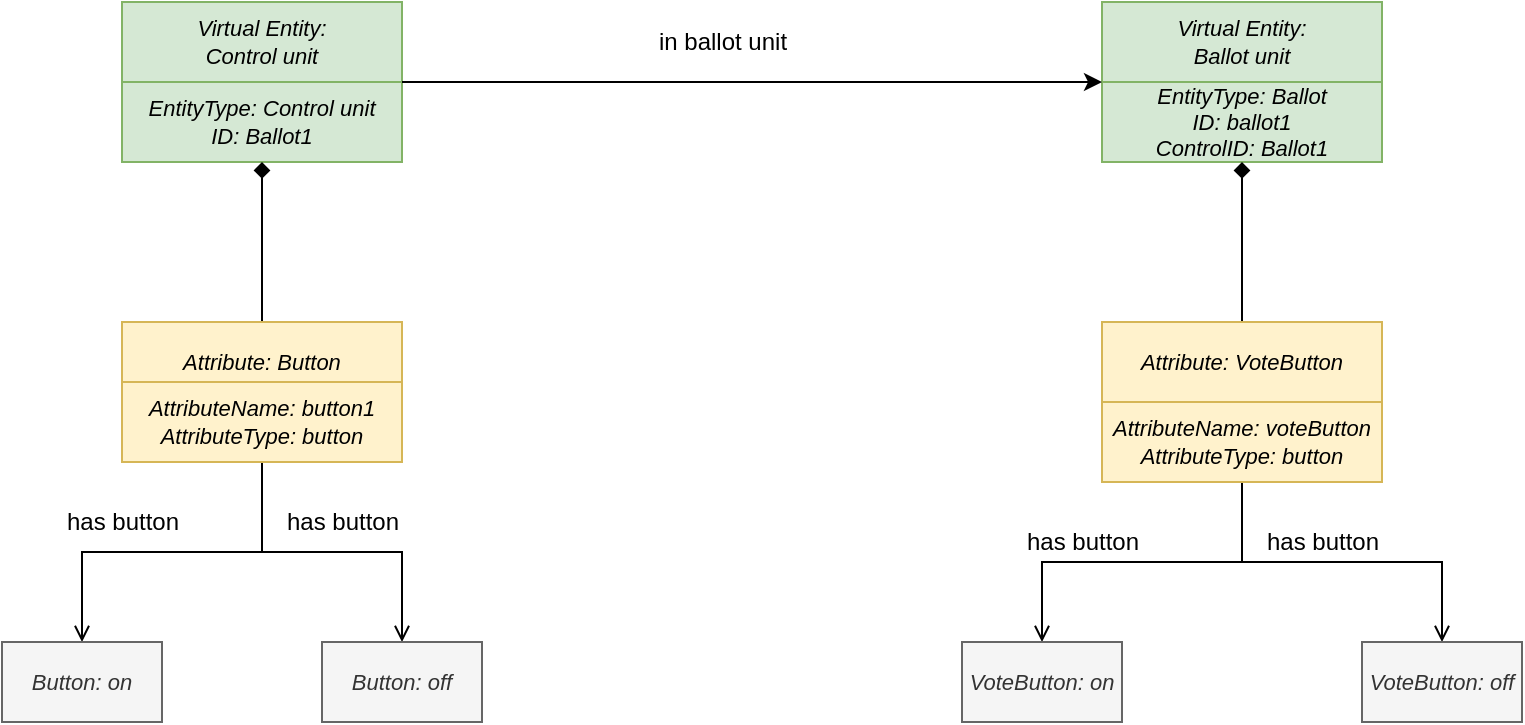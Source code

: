 <mxfile version="14.1.1" type="github">
  <diagram id="Xaw3y7m2BAXYYJtlHXCn" name="Page-1">
    <mxGraphModel dx="868" dy="482" grid="1" gridSize="10" guides="1" tooltips="1" connect="1" arrows="1" fold="1" page="1" pageScale="1" pageWidth="1169" pageHeight="827" math="0" shadow="0">
      <root>
        <mxCell id="0" />
        <mxCell id="1" parent="0" />
        <mxCell id="1ENP_768lPTiWEfWRTLd-1" value="Virtual Entity:&lt;br style=&quot;font-size: 11px&quot;&gt;Control unit" style="rounded=0;whiteSpace=wrap;html=1;fontStyle=2;fillColor=#d5e8d4;strokeColor=#82b366;fontSize=11;" parent="1" vertex="1">
          <mxGeometry x="220" y="40" width="140" height="40" as="geometry" />
        </mxCell>
        <mxCell id="1ENP_768lPTiWEfWRTLd-2" value="EntityType: Control unit&lt;br style=&quot;font-size: 11px&quot;&gt;ID: Ballot1" style="rounded=0;whiteSpace=wrap;html=1;fontStyle=2;fillColor=#d5e8d4;strokeColor=#82b366;fontSize=11;" parent="1" vertex="1">
          <mxGeometry x="220" y="80" width="140" height="40" as="geometry" />
        </mxCell>
        <mxCell id="1ENP_768lPTiWEfWRTLd-3" value="Virtual Entity:&lt;br style=&quot;font-size: 11px&quot;&gt;Ballot unit" style="rounded=0;whiteSpace=wrap;html=1;fontStyle=2;fillColor=#d5e8d4;strokeColor=#82b366;fontSize=11;" parent="1" vertex="1">
          <mxGeometry x="710" y="40" width="140" height="40" as="geometry" />
        </mxCell>
        <mxCell id="1ENP_768lPTiWEfWRTLd-4" value="EntityType: Ballot&lt;br style=&quot;font-size: 11px&quot;&gt;ID: ballot1&lt;br style=&quot;font-size: 11px&quot;&gt;ControlID: Ballot1" style="rounded=0;whiteSpace=wrap;html=1;fontStyle=2;fillColor=#d5e8d4;strokeColor=#82b366;fontSize=11;" parent="1" vertex="1">
          <mxGeometry x="710" y="80" width="140" height="40" as="geometry" />
        </mxCell>
        <mxCell id="1ENP_768lPTiWEfWRTLd-25" style="edgeStyle=orthogonalEdgeStyle;rounded=0;orthogonalLoop=1;jettySize=auto;html=1;exitX=0.5;exitY=0;exitDx=0;exitDy=0;entryX=0.5;entryY=1;entryDx=0;entryDy=0;endArrow=diamond;endFill=1;" parent="1" source="1ENP_768lPTiWEfWRTLd-7" target="1ENP_768lPTiWEfWRTLd-2" edge="1">
          <mxGeometry relative="1" as="geometry" />
        </mxCell>
        <mxCell id="1ENP_768lPTiWEfWRTLd-7" value="Attribute: Button" style="rounded=0;whiteSpace=wrap;html=1;fontStyle=2;fillColor=#fff2cc;strokeColor=#d6b656;fontSize=11;" parent="1" vertex="1">
          <mxGeometry x="220" y="200" width="140" height="40" as="geometry" />
        </mxCell>
        <mxCell id="1ENP_768lPTiWEfWRTLd-29" style="edgeStyle=orthogonalEdgeStyle;rounded=0;orthogonalLoop=1;jettySize=auto;html=1;exitX=0.5;exitY=1;exitDx=0;exitDy=0;entryX=0.5;entryY=0;entryDx=0;entryDy=0;endArrow=open;endFill=0;" parent="1" source="1ENP_768lPTiWEfWRTLd-8" target="1ENP_768lPTiWEfWRTLd-15" edge="1">
          <mxGeometry relative="1" as="geometry" />
        </mxCell>
        <mxCell id="1ENP_768lPTiWEfWRTLd-30" style="edgeStyle=orthogonalEdgeStyle;rounded=0;orthogonalLoop=1;jettySize=auto;html=1;exitX=0.5;exitY=1;exitDx=0;exitDy=0;entryX=0.5;entryY=0;entryDx=0;entryDy=0;endArrow=open;endFill=0;" parent="1" source="1ENP_768lPTiWEfWRTLd-8" target="1ENP_768lPTiWEfWRTLd-16" edge="1">
          <mxGeometry relative="1" as="geometry" />
        </mxCell>
        <mxCell id="1ENP_768lPTiWEfWRTLd-8" value="AttributeName: button1&lt;br style=&quot;font-size: 11px&quot;&gt;AttributeType: button" style="rounded=0;whiteSpace=wrap;html=1;fontStyle=2;fillColor=#fff2cc;strokeColor=#d6b656;fontSize=11;" parent="1" vertex="1">
          <mxGeometry x="220" y="230" width="140" height="40" as="geometry" />
        </mxCell>
        <mxCell id="1ENP_768lPTiWEfWRTLd-28" style="edgeStyle=orthogonalEdgeStyle;rounded=0;orthogonalLoop=1;jettySize=auto;html=1;exitX=0.5;exitY=0;exitDx=0;exitDy=0;endArrow=diamond;endFill=1;" parent="1" source="1ENP_768lPTiWEfWRTLd-13" edge="1">
          <mxGeometry relative="1" as="geometry">
            <mxPoint x="780.0" y="120" as="targetPoint" />
          </mxGeometry>
        </mxCell>
        <mxCell id="1ENP_768lPTiWEfWRTLd-13" value="Attribute: VoteButton" style="rounded=0;whiteSpace=wrap;html=1;fontStyle=2;fillColor=#fff2cc;strokeColor=#d6b656;fontSize=11;" parent="1" vertex="1">
          <mxGeometry x="710" y="200" width="140" height="40" as="geometry" />
        </mxCell>
        <mxCell id="1ENP_768lPTiWEfWRTLd-36" style="edgeStyle=orthogonalEdgeStyle;rounded=0;orthogonalLoop=1;jettySize=auto;html=1;exitX=0.5;exitY=1;exitDx=0;exitDy=0;entryX=0.5;entryY=0;entryDx=0;entryDy=0;endArrow=open;endFill=0;" parent="1" source="1ENP_768lPTiWEfWRTLd-14" target="1ENP_768lPTiWEfWRTLd-22" edge="1">
          <mxGeometry relative="1" as="geometry" />
        </mxCell>
        <mxCell id="1ENP_768lPTiWEfWRTLd-37" style="edgeStyle=orthogonalEdgeStyle;rounded=0;orthogonalLoop=1;jettySize=auto;html=1;exitX=0.5;exitY=1;exitDx=0;exitDy=0;entryX=0.5;entryY=0;entryDx=0;entryDy=0;endArrow=open;endFill=0;" parent="1" source="1ENP_768lPTiWEfWRTLd-14" target="1ENP_768lPTiWEfWRTLd-23" edge="1">
          <mxGeometry relative="1" as="geometry" />
        </mxCell>
        <mxCell id="1ENP_768lPTiWEfWRTLd-14" value="AttributeName: voteButton&lt;br style=&quot;font-size: 11px&quot;&gt;AttributeType: button" style="rounded=0;whiteSpace=wrap;html=1;fontStyle=2;fillColor=#fff2cc;strokeColor=#d6b656;fontSize=11;" parent="1" vertex="1">
          <mxGeometry x="710" y="240" width="140" height="40" as="geometry" />
        </mxCell>
        <mxCell id="1ENP_768lPTiWEfWRTLd-15" value="Button: on" style="rounded=0;whiteSpace=wrap;html=1;fontStyle=2;fillColor=#f5f5f5;strokeColor=#666666;fontColor=#333333;fontSize=11;" parent="1" vertex="1">
          <mxGeometry x="160" y="360" width="80" height="40" as="geometry" />
        </mxCell>
        <mxCell id="1ENP_768lPTiWEfWRTLd-16" value="Button: off" style="rounded=0;whiteSpace=wrap;html=1;fontStyle=2;fillColor=#f5f5f5;strokeColor=#666666;fontColor=#333333;fontSize=11;" parent="1" vertex="1">
          <mxGeometry x="320" y="360" width="80" height="40" as="geometry" />
        </mxCell>
        <mxCell id="1ENP_768lPTiWEfWRTLd-22" value="VoteButton: on" style="rounded=0;whiteSpace=wrap;html=1;fontStyle=2;fillColor=#f5f5f5;strokeColor=#666666;fontColor=#333333;fontSize=11;" parent="1" vertex="1">
          <mxGeometry x="640" y="360" width="80" height="40" as="geometry" />
        </mxCell>
        <mxCell id="1ENP_768lPTiWEfWRTLd-23" value="VoteButton: off" style="rounded=0;whiteSpace=wrap;html=1;fontStyle=2;fillColor=#f5f5f5;strokeColor=#666666;fontColor=#333333;fontSize=11;" parent="1" vertex="1">
          <mxGeometry x="840" y="360" width="80" height="40" as="geometry" />
        </mxCell>
        <mxCell id="qJ6__09m4k8QNK2Wmyha-1" value="in ballot unit" style="text;html=1;resizable=0;autosize=1;align=center;verticalAlign=middle;points=[];fillColor=none;strokeColor=none;rounded=0;" vertex="1" parent="1">
          <mxGeometry x="480" y="50" width="80" height="20" as="geometry" />
        </mxCell>
        <mxCell id="qJ6__09m4k8QNK2Wmyha-2" value="" style="endArrow=classic;html=1;exitX=1;exitY=0;exitDx=0;exitDy=0;entryX=0;entryY=0;entryDx=0;entryDy=0;" edge="1" parent="1" source="1ENP_768lPTiWEfWRTLd-2" target="1ENP_768lPTiWEfWRTLd-4">
          <mxGeometry width="50" height="50" relative="1" as="geometry">
            <mxPoint x="520" y="290" as="sourcePoint" />
            <mxPoint x="570" y="240" as="targetPoint" />
          </mxGeometry>
        </mxCell>
        <mxCell id="qJ6__09m4k8QNK2Wmyha-3" value="has button" style="text;html=1;resizable=0;autosize=1;align=center;verticalAlign=middle;points=[];fillColor=none;strokeColor=none;rounded=0;" vertex="1" parent="1">
          <mxGeometry x="185" y="290" width="70" height="20" as="geometry" />
        </mxCell>
        <mxCell id="qJ6__09m4k8QNK2Wmyha-4" value="has button" style="text;html=1;resizable=0;autosize=1;align=center;verticalAlign=middle;points=[];fillColor=none;strokeColor=none;rounded=0;" vertex="1" parent="1">
          <mxGeometry x="295" y="290" width="70" height="20" as="geometry" />
        </mxCell>
        <mxCell id="qJ6__09m4k8QNK2Wmyha-5" value="has button" style="text;html=1;resizable=0;autosize=1;align=center;verticalAlign=middle;points=[];fillColor=none;strokeColor=none;rounded=0;" vertex="1" parent="1">
          <mxGeometry x="665" y="300" width="70" height="20" as="geometry" />
        </mxCell>
        <mxCell id="qJ6__09m4k8QNK2Wmyha-6" value="has button" style="text;html=1;resizable=0;autosize=1;align=center;verticalAlign=middle;points=[];fillColor=none;strokeColor=none;rounded=0;" vertex="1" parent="1">
          <mxGeometry x="785" y="300" width="70" height="20" as="geometry" />
        </mxCell>
      </root>
    </mxGraphModel>
  </diagram>
</mxfile>
